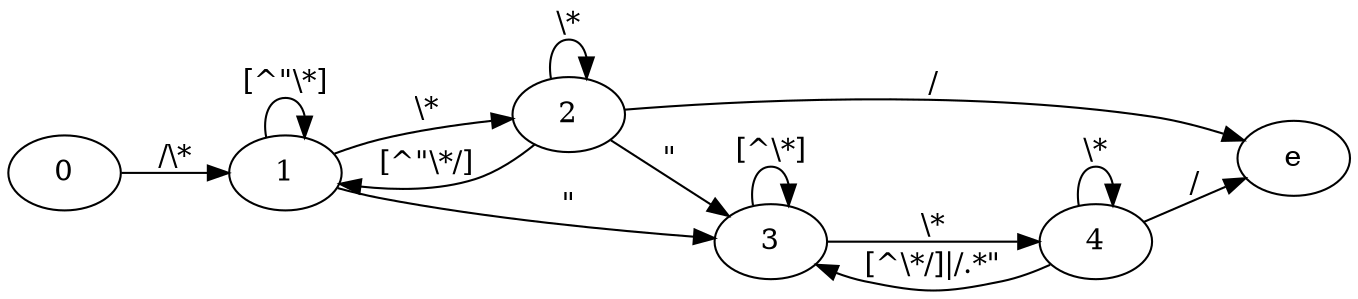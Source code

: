 digraph dfa{
    rankdir = LR;
    0 -> 1 [label="/\\*"]
    1 -> 1 [label="\[^\"\\*\]"]
    1 -> 2 [label="\\*"]
    1 -> 3 [label="\""]
    2 -> 1 [label="\[^\"\\*/\]"]
    2 -> 2 [label="\\*"]
    2 -> 3 [label="\""]
    2 -> e [label="/"]
    3 -> 3 [label="\[^\\*\]"]
    3 -> 4 [label="\\*"]
    4 -> 3 [label="\[^\\*/\]|/.*\""]
    4 -> 4 [label="\\*"]
    4 -> e [label="/"]
}
